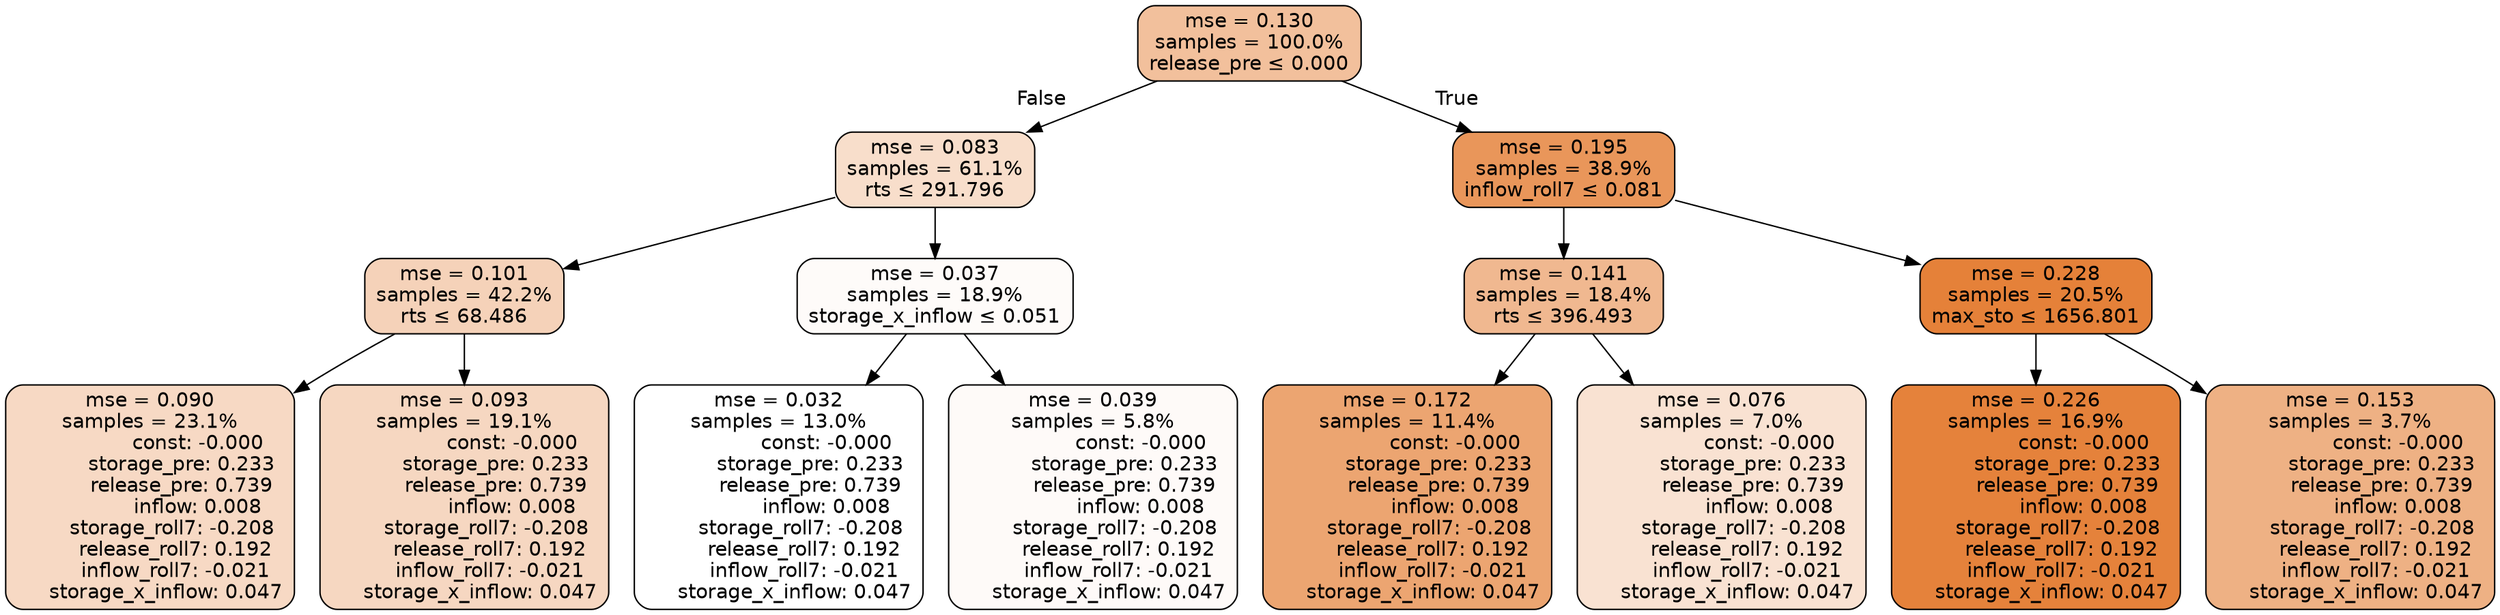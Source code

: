 digraph tree {
node [shape=rectangle, style="filled, rounded", color="black", fontname=helvetica] ;
edge [fontname=helvetica] ;
	"0" [label="mse = 0.130
samples = 100.0%
release_pre &le; 0.000", fillcolor="#f2c09c"]
	"1" [label="mse = 0.083
samples = 61.1%
rts &le; 291.796", fillcolor="#f8decb"]
	"2" [label="mse = 0.101
samples = 42.2%
rts &le; 68.486", fillcolor="#f5d2b9"]
	"3" [label="mse = 0.090
samples = 23.1%
               const: -0.000
          storage_pre: 0.233
          release_pre: 0.739
               inflow: 0.008
       storage_roll7: -0.208
        release_roll7: 0.192
        inflow_roll7: -0.021
     storage_x_inflow: 0.047", fillcolor="#f7d9c4"]
	"4" [label="mse = 0.093
samples = 19.1%
               const: -0.000
          storage_pre: 0.233
          release_pre: 0.739
               inflow: 0.008
       storage_roll7: -0.208
        release_roll7: 0.192
        inflow_roll7: -0.021
     storage_x_inflow: 0.047", fillcolor="#f6d7c1"]
	"5" [label="mse = 0.037
samples = 18.9%
storage_x_inflow &le; 0.051", fillcolor="#fefbf9"]
	"6" [label="mse = 0.032
samples = 13.0%
               const: -0.000
          storage_pre: 0.233
          release_pre: 0.739
               inflow: 0.008
       storage_roll7: -0.208
        release_roll7: 0.192
        inflow_roll7: -0.021
     storage_x_inflow: 0.047", fillcolor="#ffffff"]
	"7" [label="mse = 0.039
samples = 5.8%
               const: -0.000
          storage_pre: 0.233
          release_pre: 0.739
               inflow: 0.008
       storage_roll7: -0.208
        release_roll7: 0.192
        inflow_roll7: -0.021
     storage_x_inflow: 0.047", fillcolor="#fefaf8"]
	"8" [label="mse = 0.195
samples = 38.9%
inflow_roll7 &le; 0.081", fillcolor="#e9965a"]
	"9" [label="mse = 0.141
samples = 18.4%
rts &le; 396.493", fillcolor="#f0b890"]
	"10" [label="mse = 0.172
samples = 11.4%
               const: -0.000
          storage_pre: 0.233
          release_pre: 0.739
               inflow: 0.008
       storage_roll7: -0.208
        release_roll7: 0.192
        inflow_roll7: -0.021
     storage_x_inflow: 0.047", fillcolor="#eca571"]
	"11" [label="mse = 0.076
samples = 7.0%
               const: -0.000
          storage_pre: 0.233
          release_pre: 0.739
               inflow: 0.008
       storage_roll7: -0.208
        release_roll7: 0.192
        inflow_roll7: -0.021
     storage_x_inflow: 0.047", fillcolor="#f9e2d2"]
	"12" [label="mse = 0.228
samples = 20.5%
max_sto &le; 1656.801", fillcolor="#e58139"]
	"13" [label="mse = 0.226
samples = 16.9%
               const: -0.000
          storage_pre: 0.233
          release_pre: 0.739
               inflow: 0.008
       storage_roll7: -0.208
        release_roll7: 0.192
        inflow_roll7: -0.021
     storage_x_inflow: 0.047", fillcolor="#e5823b"]
	"14" [label="mse = 0.153
samples = 3.7%
               const: -0.000
          storage_pre: 0.233
          release_pre: 0.739
               inflow: 0.008
       storage_roll7: -0.208
        release_roll7: 0.192
        inflow_roll7: -0.021
     storage_x_inflow: 0.047", fillcolor="#eeb184"]

	"0" -> "1" [labeldistance=2.5, labelangle=45, headlabel="False"]
	"1" -> "2"
	"2" -> "3"
	"2" -> "4"
	"1" -> "5"
	"5" -> "6"
	"5" -> "7"
	"0" -> "8" [labeldistance=2.5, labelangle=-45, headlabel="True"]
	"8" -> "9"
	"9" -> "10"
	"9" -> "11"
	"8" -> "12"
	"12" -> "13"
	"12" -> "14"
}